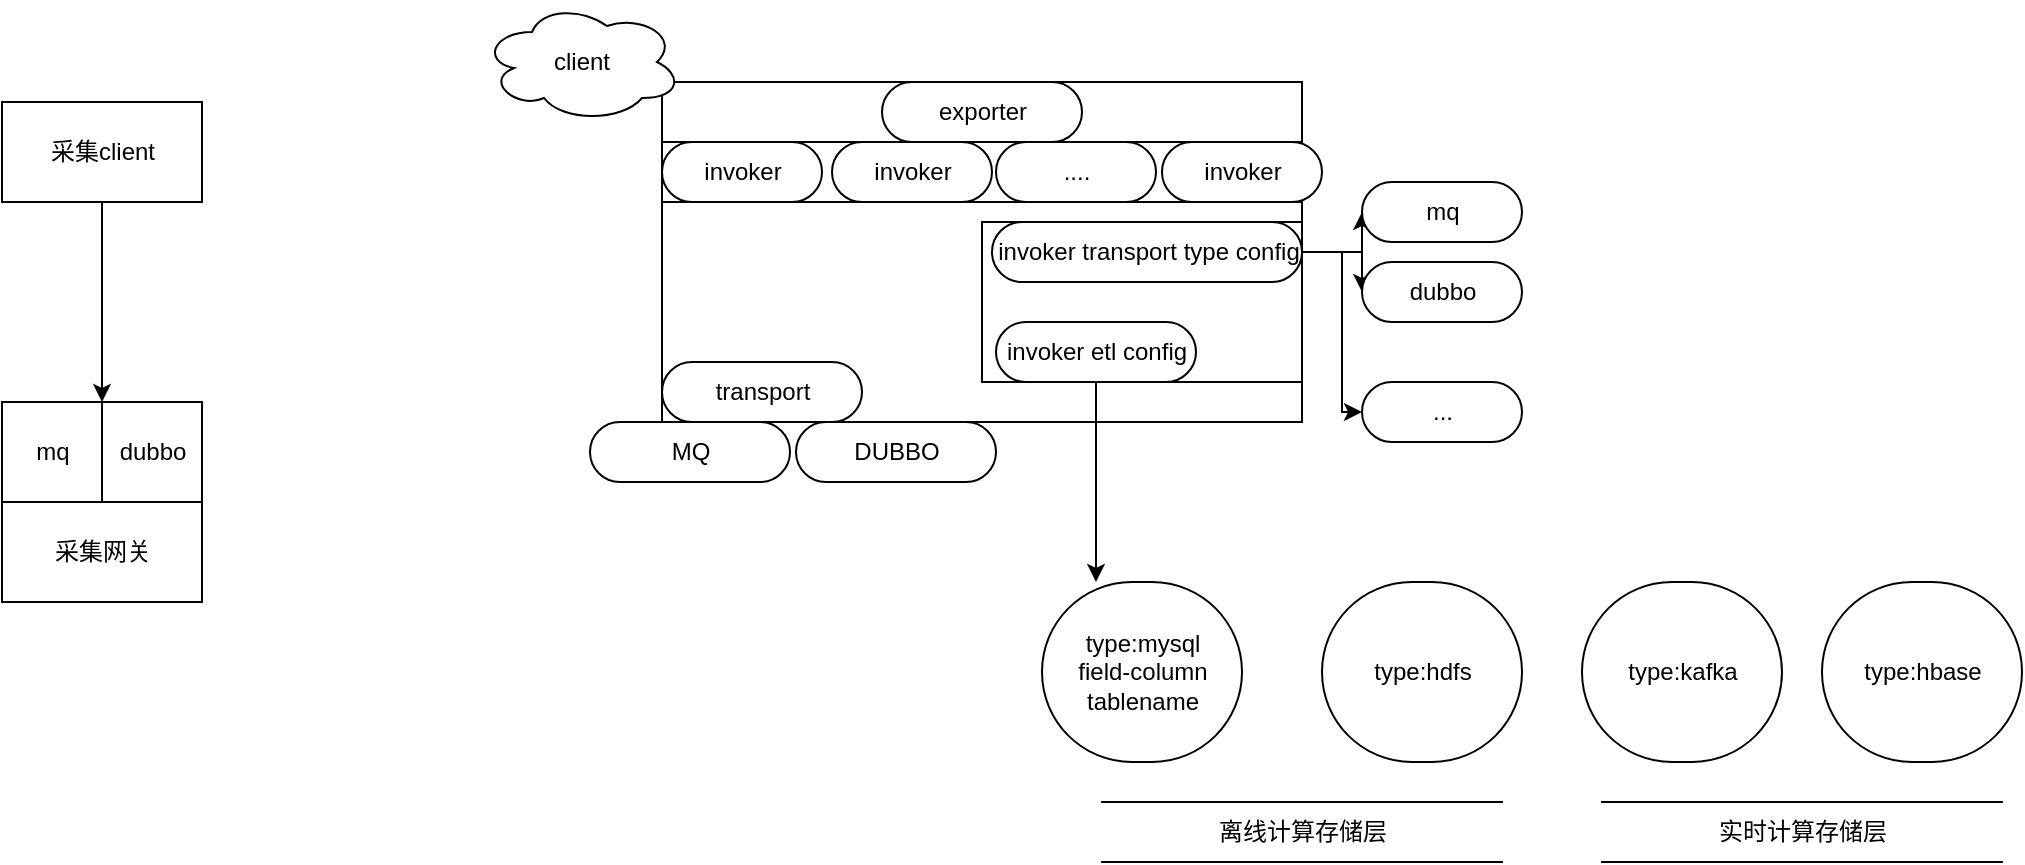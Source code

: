 <mxfile version="14.1.8" type="github">
  <diagram id="pvPzZ4vwgpOlM0rEqQq-" name="Page-1">
    <mxGraphModel dx="1186" dy="555" grid="1" gridSize="10" guides="1" tooltips="1" connect="1" arrows="1" fold="1" page="1" pageScale="1" pageWidth="827" pageHeight="1169" math="0" shadow="0">
      <root>
        <mxCell id="0" />
        <mxCell id="1" parent="0" />
        <mxCell id="2XqTr8dZVmVOt3gJeMsM-8" value="" style="html=1;dashed=0;whitespace=wrap;" vertex="1" parent="1">
          <mxGeometry x="450" y="80" width="320" height="170" as="geometry" />
        </mxCell>
        <mxCell id="2XqTr8dZVmVOt3gJeMsM-24" value="" style="html=1;dashed=0;whitespace=wrap;" vertex="1" parent="1">
          <mxGeometry x="450" y="110" width="320" height="30" as="geometry" />
        </mxCell>
        <mxCell id="2XqTr8dZVmVOt3gJeMsM-23" value="" style="html=1;dashed=0;whitespace=wrap;" vertex="1" parent="1">
          <mxGeometry x="610" y="150" width="160" height="80" as="geometry" />
        </mxCell>
        <mxCell id="2XqTr8dZVmVOt3gJeMsM-6" style="edgeStyle=orthogonalEdgeStyle;rounded=0;orthogonalLoop=1;jettySize=auto;html=1;exitX=0.5;exitY=1;exitDx=0;exitDy=0;entryX=0;entryY=0;entryDx=0;entryDy=0;" edge="1" parent="1" source="2XqTr8dZVmVOt3gJeMsM-1" target="2XqTr8dZVmVOt3gJeMsM-5">
          <mxGeometry relative="1" as="geometry" />
        </mxCell>
        <mxCell id="2XqTr8dZVmVOt3gJeMsM-1" value="采集client" style="html=1;dashed=0;whitespace=wrap;" vertex="1" parent="1">
          <mxGeometry x="120" y="90" width="100" height="50" as="geometry" />
        </mxCell>
        <mxCell id="2XqTr8dZVmVOt3gJeMsM-2" value="采集网关" style="html=1;dashed=0;whitespace=wrap;" vertex="1" parent="1">
          <mxGeometry x="120" y="290" width="100" height="50" as="geometry" />
        </mxCell>
        <mxCell id="2XqTr8dZVmVOt3gJeMsM-3" value="mq" style="html=1;dashed=0;whitespace=wrap;" vertex="1" parent="1">
          <mxGeometry x="120" y="240" width="50" height="50" as="geometry" />
        </mxCell>
        <mxCell id="2XqTr8dZVmVOt3gJeMsM-5" value="dubbo" style="html=1;dashed=0;whitespace=wrap;" vertex="1" parent="1">
          <mxGeometry x="170" y="240" width="50" height="50" as="geometry" />
        </mxCell>
        <mxCell id="2XqTr8dZVmVOt3gJeMsM-10" value="exporter" style="html=1;dashed=0;whitespace=wrap;shape=mxgraph.dfd.start" vertex="1" parent="1">
          <mxGeometry x="560" y="80" width="100" height="30" as="geometry" />
        </mxCell>
        <mxCell id="2XqTr8dZVmVOt3gJeMsM-13" value="client" style="shape=cloud;whiteSpace=wrap;html=1;" vertex="1" parent="1">
          <mxGeometry x="360" y="40" width="100" height="60" as="geometry" />
        </mxCell>
        <mxCell id="2XqTr8dZVmVOt3gJeMsM-14" value="invoker" style="html=1;dashed=0;whitespace=wrap;shape=mxgraph.dfd.start" vertex="1" parent="1">
          <mxGeometry x="450" y="110" width="80" height="30" as="geometry" />
        </mxCell>
        <mxCell id="2XqTr8dZVmVOt3gJeMsM-15" value="invoker" style="html=1;dashed=0;whitespace=wrap;shape=mxgraph.dfd.start" vertex="1" parent="1">
          <mxGeometry x="535" y="110" width="80" height="30" as="geometry" />
        </mxCell>
        <mxCell id="2XqTr8dZVmVOt3gJeMsM-16" value="...." style="html=1;dashed=0;whitespace=wrap;shape=mxgraph.dfd.start" vertex="1" parent="1">
          <mxGeometry x="617" y="110" width="80" height="30" as="geometry" />
        </mxCell>
        <mxCell id="2XqTr8dZVmVOt3gJeMsM-17" value="invoker" style="html=1;dashed=0;whitespace=wrap;shape=mxgraph.dfd.start" vertex="1" parent="1">
          <mxGeometry x="700" y="110" width="80" height="30" as="geometry" />
        </mxCell>
        <mxCell id="2XqTr8dZVmVOt3gJeMsM-26" style="edgeStyle=orthogonalEdgeStyle;rounded=0;orthogonalLoop=1;jettySize=auto;html=1;exitX=0.5;exitY=0.5;exitDx=0;exitDy=15;exitPerimeter=0;entryX=0.27;entryY=0;entryDx=0;entryDy=0;entryPerimeter=0;" edge="1" parent="1" source="2XqTr8dZVmVOt3gJeMsM-18" target="2XqTr8dZVmVOt3gJeMsM-25">
          <mxGeometry relative="1" as="geometry" />
        </mxCell>
        <mxCell id="2XqTr8dZVmVOt3gJeMsM-18" value="invoker etl config" style="html=1;dashed=0;whitespace=wrap;shape=mxgraph.dfd.start" vertex="1" parent="1">
          <mxGeometry x="617" y="200" width="100" height="30" as="geometry" />
        </mxCell>
        <mxCell id="2XqTr8dZVmVOt3gJeMsM-31" style="edgeStyle=orthogonalEdgeStyle;rounded=0;orthogonalLoop=1;jettySize=auto;html=1;exitX=1;exitY=0.5;exitDx=0;exitDy=0;exitPerimeter=0;entryX=0;entryY=0.5;entryDx=0;entryDy=0;entryPerimeter=0;" edge="1" parent="1" source="2XqTr8dZVmVOt3gJeMsM-19" target="2XqTr8dZVmVOt3gJeMsM-28">
          <mxGeometry relative="1" as="geometry" />
        </mxCell>
        <mxCell id="2XqTr8dZVmVOt3gJeMsM-32" style="edgeStyle=orthogonalEdgeStyle;rounded=0;orthogonalLoop=1;jettySize=auto;html=1;exitX=1;exitY=0.5;exitDx=0;exitDy=0;exitPerimeter=0;entryX=0;entryY=0.5;entryDx=0;entryDy=0;entryPerimeter=0;" edge="1" parent="1" source="2XqTr8dZVmVOt3gJeMsM-19" target="2XqTr8dZVmVOt3gJeMsM-29">
          <mxGeometry relative="1" as="geometry" />
        </mxCell>
        <mxCell id="2XqTr8dZVmVOt3gJeMsM-33" style="edgeStyle=orthogonalEdgeStyle;rounded=0;orthogonalLoop=1;jettySize=auto;html=1;exitX=1;exitY=0.5;exitDx=0;exitDy=0;exitPerimeter=0;entryX=0;entryY=0.5;entryDx=0;entryDy=0;entryPerimeter=0;" edge="1" parent="1" source="2XqTr8dZVmVOt3gJeMsM-19" target="2XqTr8dZVmVOt3gJeMsM-30">
          <mxGeometry relative="1" as="geometry">
            <Array as="points">
              <mxPoint x="790" y="165" />
              <mxPoint x="790" y="245" />
            </Array>
          </mxGeometry>
        </mxCell>
        <mxCell id="2XqTr8dZVmVOt3gJeMsM-19" value="invoker transport type config" style="html=1;dashed=0;whitespace=wrap;shape=mxgraph.dfd.start" vertex="1" parent="1">
          <mxGeometry x="615" y="150" width="155" height="30" as="geometry" />
        </mxCell>
        <mxCell id="2XqTr8dZVmVOt3gJeMsM-20" value="transport" style="html=1;dashed=0;whitespace=wrap;shape=mxgraph.dfd.start" vertex="1" parent="1">
          <mxGeometry x="450" y="220" width="100" height="30" as="geometry" />
        </mxCell>
        <mxCell id="2XqTr8dZVmVOt3gJeMsM-21" value="MQ" style="html=1;dashed=0;whitespace=wrap;shape=mxgraph.dfd.start" vertex="1" parent="1">
          <mxGeometry x="414" y="250" width="100" height="30" as="geometry" />
        </mxCell>
        <mxCell id="2XqTr8dZVmVOt3gJeMsM-22" value="DUBBO" style="html=1;dashed=0;whitespace=wrap;shape=mxgraph.dfd.start" vertex="1" parent="1">
          <mxGeometry x="517" y="250" width="100" height="30" as="geometry" />
        </mxCell>
        <mxCell id="2XqTr8dZVmVOt3gJeMsM-25" value="type:mysql&lt;br&gt;field-column&lt;br&gt;tablename" style="html=1;dashed=0;whitespace=wrap;shape=mxgraph.dfd.start" vertex="1" parent="1">
          <mxGeometry x="640" y="330" width="100" height="90" as="geometry" />
        </mxCell>
        <mxCell id="2XqTr8dZVmVOt3gJeMsM-27" value="type:hdfs" style="html=1;dashed=0;whitespace=wrap;shape=mxgraph.dfd.start" vertex="1" parent="1">
          <mxGeometry x="780" y="330" width="100" height="90" as="geometry" />
        </mxCell>
        <mxCell id="2XqTr8dZVmVOt3gJeMsM-28" value="mq" style="html=1;dashed=0;whitespace=wrap;shape=mxgraph.dfd.start" vertex="1" parent="1">
          <mxGeometry x="800" y="130" width="80" height="30" as="geometry" />
        </mxCell>
        <mxCell id="2XqTr8dZVmVOt3gJeMsM-29" value="dubbo" style="html=1;dashed=0;whitespace=wrap;shape=mxgraph.dfd.start" vertex="1" parent="1">
          <mxGeometry x="800" y="170" width="80" height="30" as="geometry" />
        </mxCell>
        <mxCell id="2XqTr8dZVmVOt3gJeMsM-30" value="..." style="html=1;dashed=0;whitespace=wrap;shape=mxgraph.dfd.start" vertex="1" parent="1">
          <mxGeometry x="800" y="230" width="80" height="30" as="geometry" />
        </mxCell>
        <mxCell id="2XqTr8dZVmVOt3gJeMsM-34" value="type:kafka&lt;br&gt;" style="html=1;dashed=0;whitespace=wrap;shape=mxgraph.dfd.start" vertex="1" parent="1">
          <mxGeometry x="910" y="330" width="100" height="90" as="geometry" />
        </mxCell>
        <mxCell id="2XqTr8dZVmVOt3gJeMsM-35" value="type:hbase" style="html=1;dashed=0;whitespace=wrap;shape=mxgraph.dfd.start" vertex="1" parent="1">
          <mxGeometry x="1030" y="330" width="100" height="90" as="geometry" />
        </mxCell>
        <mxCell id="2XqTr8dZVmVOt3gJeMsM-37" value="离线计算存储层" style="html=1;dashed=0;whitespace=wrap;shape=partialRectangle;right=0;left=0;" vertex="1" parent="1">
          <mxGeometry x="670" y="440" width="200" height="30" as="geometry" />
        </mxCell>
        <mxCell id="2XqTr8dZVmVOt3gJeMsM-38" value="实时计算存储层" style="html=1;dashed=0;whitespace=wrap;shape=partialRectangle;right=0;left=0;" vertex="1" parent="1">
          <mxGeometry x="920" y="440" width="200" height="30" as="geometry" />
        </mxCell>
      </root>
    </mxGraphModel>
  </diagram>
</mxfile>
